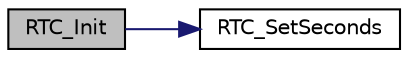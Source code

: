 digraph "RTC_Init"
{
 // LATEX_PDF_SIZE
  edge [fontname="Helvetica",fontsize="10",labelfontname="Helvetica",labelfontsize="10"];
  node [fontname="Helvetica",fontsize="10",shape=record];
  rankdir="LR";
  Node1 [label="RTC_Init",height=0.2,width=0.4,color="black", fillcolor="grey75", style="filled", fontcolor="black",tooltip=" "];
  Node1 -> Node2 [color="midnightblue",fontsize="10",style="solid",fontname="Helvetica"];
  Node2 [label="RTC_SetSeconds",height=0.2,width=0.4,color="black", fillcolor="white", style="filled",URL="$d4/dcc/rtc_8c.html#acefa177b35b24cdd98a156950f7d051b",tooltip=" "];
}
